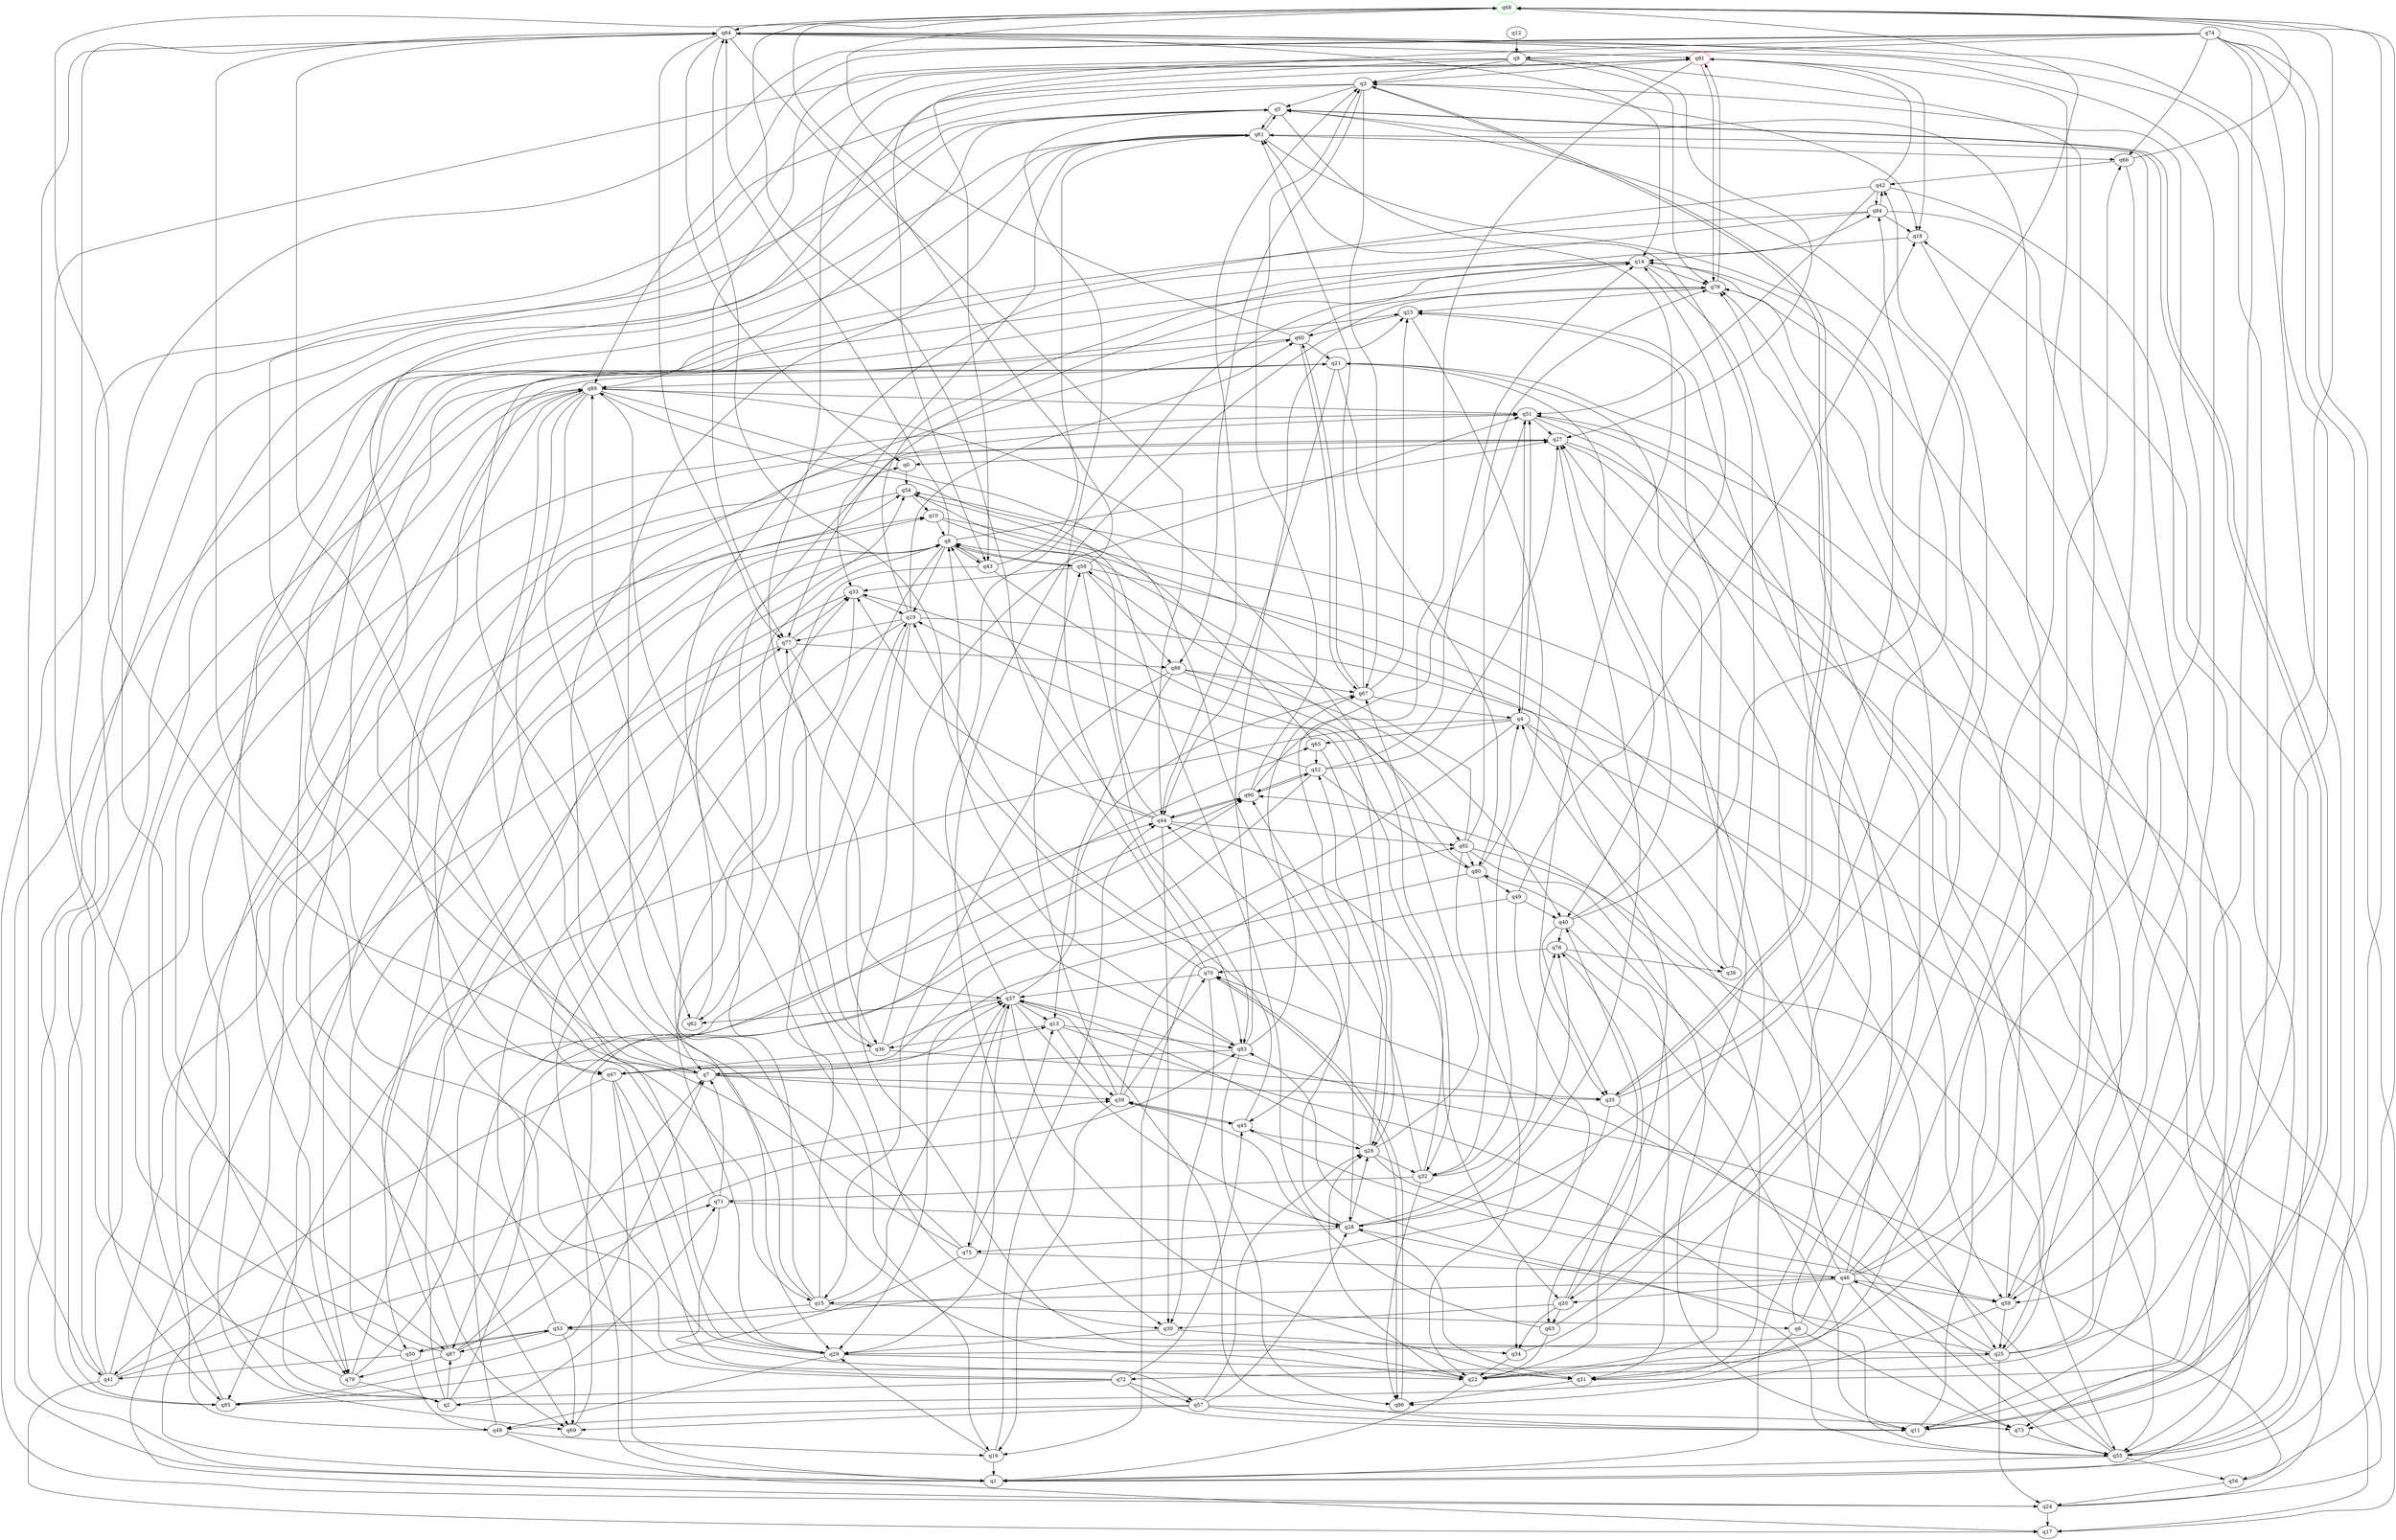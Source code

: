 digraph A{
q68 [initial=1,color=green];
q81 [final=1,color=red];
q0 -> q54;
q1 -> q27;
q1 -> q61;
q1 -> q89;
q2 -> q8;
q2 -> q10;
q2 -> q65;
q2 -> q71;
q2 -> q87;
q2 -> q89;
q3 -> q5;
q3 -> q18;
q3 -> q24;
q3 -> q35;
q3 -> q67;
q3 -> q85;
q3 -> q88;
q4 -> q17;
q4 -> q38;
q4 -> q47;
q4 -> q51;
q4 -> q65;
q4 -> q85;
q5 -> q11;
q5 -> q35;
q5 -> q61;
q5 -> q83;
q5 -> q89;
q6 -> q2;
q6 -> q73;
q6 -> q78;
q6 -> q81;
q7 -> q35;
q7 -> q37;
q7 -> q39;
q7 -> q68;
q7 -> q81;
q8 -> q19;
q8 -> q27;
q8 -> q30;
q8 -> q43;
q8 -> q47;
q8 -> q58;
q8 -> q64;
q9 -> q1;
q9 -> q3;
q9 -> q27;
q9 -> q37;
q9 -> q43;
q9 -> q77;
q9 -> q78;
q10 -> q8;
q10 -> q31;
q10 -> q63;
q11 -> q5;
q11 -> q64;
q11 -> q78;
q12 -> q9;
q13 -> q36;
q13 -> q39;
q13 -> q55;
q13 -> q83;
q14 -> q22;
q14 -> q69;
q14 -> q77;
q14 -> q78;
q15 -> q6;
q15 -> q19;
q15 -> q37;
q15 -> q51;
q15 -> q53;
q15 -> q60;
q16 -> q1;
q16 -> q29;
q16 -> q44;
q18 -> q14;
q18 -> q59;
q19 -> q1;
q19 -> q22;
q19 -> q36;
q19 -> q55;
q19 -> q60;
q19 -> q77;
q19 -> q84;
q20 -> q21;
q20 -> q30;
q20 -> q34;
q20 -> q40;
q20 -> q63;
q21 -> q40;
q21 -> q44;
q21 -> q79;
q21 -> q80;
q21 -> q89;
q22 -> q1;
q22 -> q26;
q22 -> q76;
q22 -> q89;
q23 -> q32;
q23 -> q60;
q24 -> q17;
q24 -> q51;
q24 -> q54;
q25 -> q14;
q25 -> q21;
q25 -> q24;
q25 -> q28;
q25 -> q46;
q25 -> q72;
q25 -> q78;
q26 -> q32;
q26 -> q37;
q26 -> q52;
q26 -> q59;
q26 -> q67;
q27 -> q0;
q27 -> q11;
q27 -> q28;
q27 -> q55;
q27 -> q79;
q28 -> q5;
q28 -> q26;
q28 -> q31;
q28 -> q39;
q28 -> q44;
q28 -> q75;
q28 -> q76;
q29 -> q8;
q29 -> q31;
q29 -> q37;
q29 -> q48;
q29 -> q64;
q30 -> q29;
q30 -> q34;
q31 -> q86;
q31 -> q90;
q32 -> q33;
q32 -> q71;
q32 -> q76;
q32 -> q86;
q32 -> q90;
q33 -> q19;
q33 -> q24;
q33 -> q62;
q34 -> q22;
q34 -> q42;
q35 -> q3;
q35 -> q53;
q35 -> q55;
q35 -> q84;
q36 -> q35;
q36 -> q37;
q36 -> q47;
q36 -> q51;
q36 -> q77;
q37 -> q11;
q37 -> q13;
q37 -> q14;
q37 -> q28;
q37 -> q31;
q37 -> q62;
q37 -> q67;
q37 -> q75;
q38 -> q23;
q38 -> q61;
q39 -> q16;
q39 -> q45;
q39 -> q58;
q39 -> q70;
q39 -> q82;
q40 -> q14;
q40 -> q31;
q40 -> q35;
q40 -> q68;
q40 -> q76;
q41 -> q5;
q41 -> q10;
q41 -> q17;
q41 -> q39;
q41 -> q51;
q41 -> q71;
q42 -> q47;
q42 -> q51;
q42 -> q73;
q42 -> q81;
q42 -> q84;
q43 -> q7;
q43 -> q8;
q43 -> q26;
q43 -> q61;
q44 -> q3;
q44 -> q8;
q44 -> q20;
q44 -> q30;
q44 -> q33;
q44 -> q54;
q44 -> q82;
q44 -> q90;
q45 -> q19;
q45 -> q26;
q45 -> q39;
q46 -> q3;
q46 -> q4;
q46 -> q5;
q46 -> q15;
q46 -> q20;
q46 -> q23;
q46 -> q29;
q46 -> q45;
q46 -> q59;
q46 -> q66;
q46 -> q73;
q47 -> q1;
q47 -> q13;
q47 -> q29;
q47 -> q41;
q47 -> q57;
q48 -> q16;
q48 -> q17;
q48 -> q27;
q48 -> q44;
q49 -> q16;
q49 -> q18;
q49 -> q34;
q49 -> q40;
q50 -> q8;
q50 -> q41;
q50 -> q48;
q50 -> q53;
q51 -> q4;
q51 -> q25;
q51 -> q27;
q51 -> q59;
q52 -> q14;
q52 -> q19;
q52 -> q27;
q52 -> q80;
q52 -> q87;
q52 -> q90;
q53 -> q25;
q53 -> q33;
q53 -> q50;
q53 -> q69;
q53 -> q87;
q54 -> q1;
q54 -> q10;
q55 -> q1;
q55 -> q18;
q55 -> q56;
q55 -> q68;
q55 -> q70;
q55 -> q80;
q55 -> q83;
q56 -> q24;
q56 -> q37;
q57 -> q11;
q57 -> q26;
q57 -> q28;
q57 -> q48;
q57 -> q69;
q57 -> q73;
q58 -> q8;
q58 -> q25;
q58 -> q33;
q58 -> q68;
q58 -> q83;
q58 -> q88;
q59 -> q14;
q59 -> q25;
q59 -> q61;
q59 -> q86;
q60 -> q21;
q60 -> q67;
q60 -> q68;
q60 -> q69;
q60 -> q78;
q61 -> q5;
q61 -> q20;
q61 -> q29;
q61 -> q33;
q61 -> q66;
q61 -> q85;
q62 -> q54;
q63 -> q22;
q63 -> q27;
q63 -> q89;
q64 -> q0;
q64 -> q14;
q64 -> q15;
q64 -> q41;
q64 -> q44;
q64 -> q55;
q64 -> q59;
q64 -> q77;
q64 -> q81;
q65 -> q26;
q65 -> q52;
q65 -> q54;
q66 -> q22;
q66 -> q42;
q66 -> q68;
q67 -> q4;
q67 -> q23;
q67 -> q60;
q67 -> q61;
q68 -> q22;
q68 -> q56;
q68 -> q64;
q69 -> q90;
q70 -> q30;
q70 -> q37;
q70 -> q64;
q70 -> q68;
q70 -> q86;
q71 -> q7;
q71 -> q21;
q71 -> q22;
q71 -> q28;
q72 -> q0;
q72 -> q11;
q72 -> q14;
q72 -> q45;
q72 -> q57;
q72 -> q85;
q73 -> q55;
q74 -> q1;
q74 -> q9;
q74 -> q17;
q74 -> q31;
q74 -> q43;
q74 -> q59;
q74 -> q66;
q74 -> q87;
q74 -> q89;
q75 -> q13;
q75 -> q23;
q75 -> q46;
q75 -> q81;
q75 -> q85;
q76 -> q11;
q76 -> q38;
q76 -> q70;
q77 -> q33;
q77 -> q50;
q77 -> q83;
q77 -> q88;
q78 -> q23;
q78 -> q30;
q78 -> q81;
q79 -> q2;
q79 -> q77;
q79 -> q81;
q79 -> q90;
q80 -> q4;
q80 -> q29;
q80 -> q32;
q80 -> q49;
q80 -> q58;
q81 -> q3;
q81 -> q18;
q81 -> q45;
q81 -> q78;
q82 -> q8;
q82 -> q11;
q82 -> q22;
q82 -> q55;
q82 -> q78;
q82 -> q80;
q83 -> q7;
q83 -> q8;
q83 -> q23;
q83 -> q67;
q83 -> q86;
q84 -> q16;
q84 -> q18;
q84 -> q42;
q84 -> q69;
q84 -> q73;
q85 -> q5;
q85 -> q7;
q85 -> q89;
q86 -> q70;
q87 -> q7;
q87 -> q54;
q87 -> q64;
q87 -> q79;
q87 -> q83;
q88 -> q13;
q88 -> q15;
q88 -> q40;
q88 -> q67;
q88 -> q82;
q89 -> q7;
q89 -> q28;
q89 -> q29;
q89 -> q32;
q89 -> q36;
q89 -> q51;
q89 -> q62;
q89 -> q79;
q90 -> q3;
q90 -> q44;
q90 -> q51;
q90 -> q52;
}